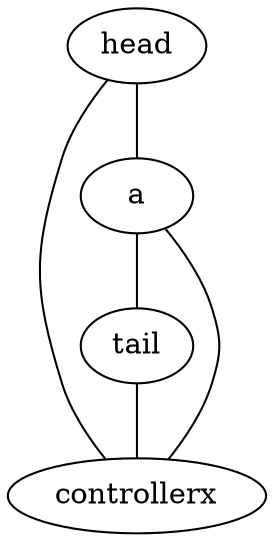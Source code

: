 graph test {
    // global settings for measurements
    counterexportfile="counters"
    flowexport=text
    flowsampling=1.0
    pktsampling=1.0
    exportcycle=60
    counterexport=True
    counterexportinterval=1
    longflowtmo=60
    flowinactivetmo=60
    measurementnodes="a"


    head [ 
        type="OpenflowSwitch"
        controller="controllerx"
        autoack="False"
        ipdests="10.1.0.0/16"
        traffic="m1"

        // harpoon
        // m1="modulator start=0.0 generator=s1 profile=((3600,),(10,))"
        // s1="harpoon ipsrc=10.1.1.0/24 ipdst=10.3.1.0/24 flowsize=pareto(5000,1.2) flowstart=exponential(10.0) ipproto=randomchoice(6) sport=randomchoice(22,80,443) dport=randomunifint(1025,65535) lossrate=randomchoice(0.001)"

        // udp vbr flows 
        m1="modulator start=0 generator=s1 profile=((3600,),(1,))"
        s1="simple ipsrc=10.1.1.0/24 ipdst=10.3.1.0/24 flowlets=1 dport=randomunifint(1024,65535) sport=randomunifint(1024,65535) ipproto=udp pkts=randomchoice(8333) bytes=randomchoice(12500000) continuous=True fps=1"
    ];

    tail [ 
        type="OpenflowSwitch"
        controller="controllerx"
        autoack="True"
        ipdests="10.3.0.0/16 10.4.0.0/16 10.0.0.0/8" 
    ];

    controllerx [
        type="OpenflowController"
	components="pox.forwarding.l2_learning"
    ];

    a [
        type="OpenflowSwitch"
        controller="controllerx"
        autoack="False"
    ]

    head -- a [weight=10, capacity=1000000000, delay=0.01 ];
    head -- controllerx [ capacity=1000000000, delay=0.001 ]
    a -- tail [weight=10, capacity=1000000000, delay=0.01 ];
    a -- controllerx [ capacity=1000000000, delay=0.001 ]
    tail -- controllerx [ capacity=1000000000, delay=0.001 ]
}
    
